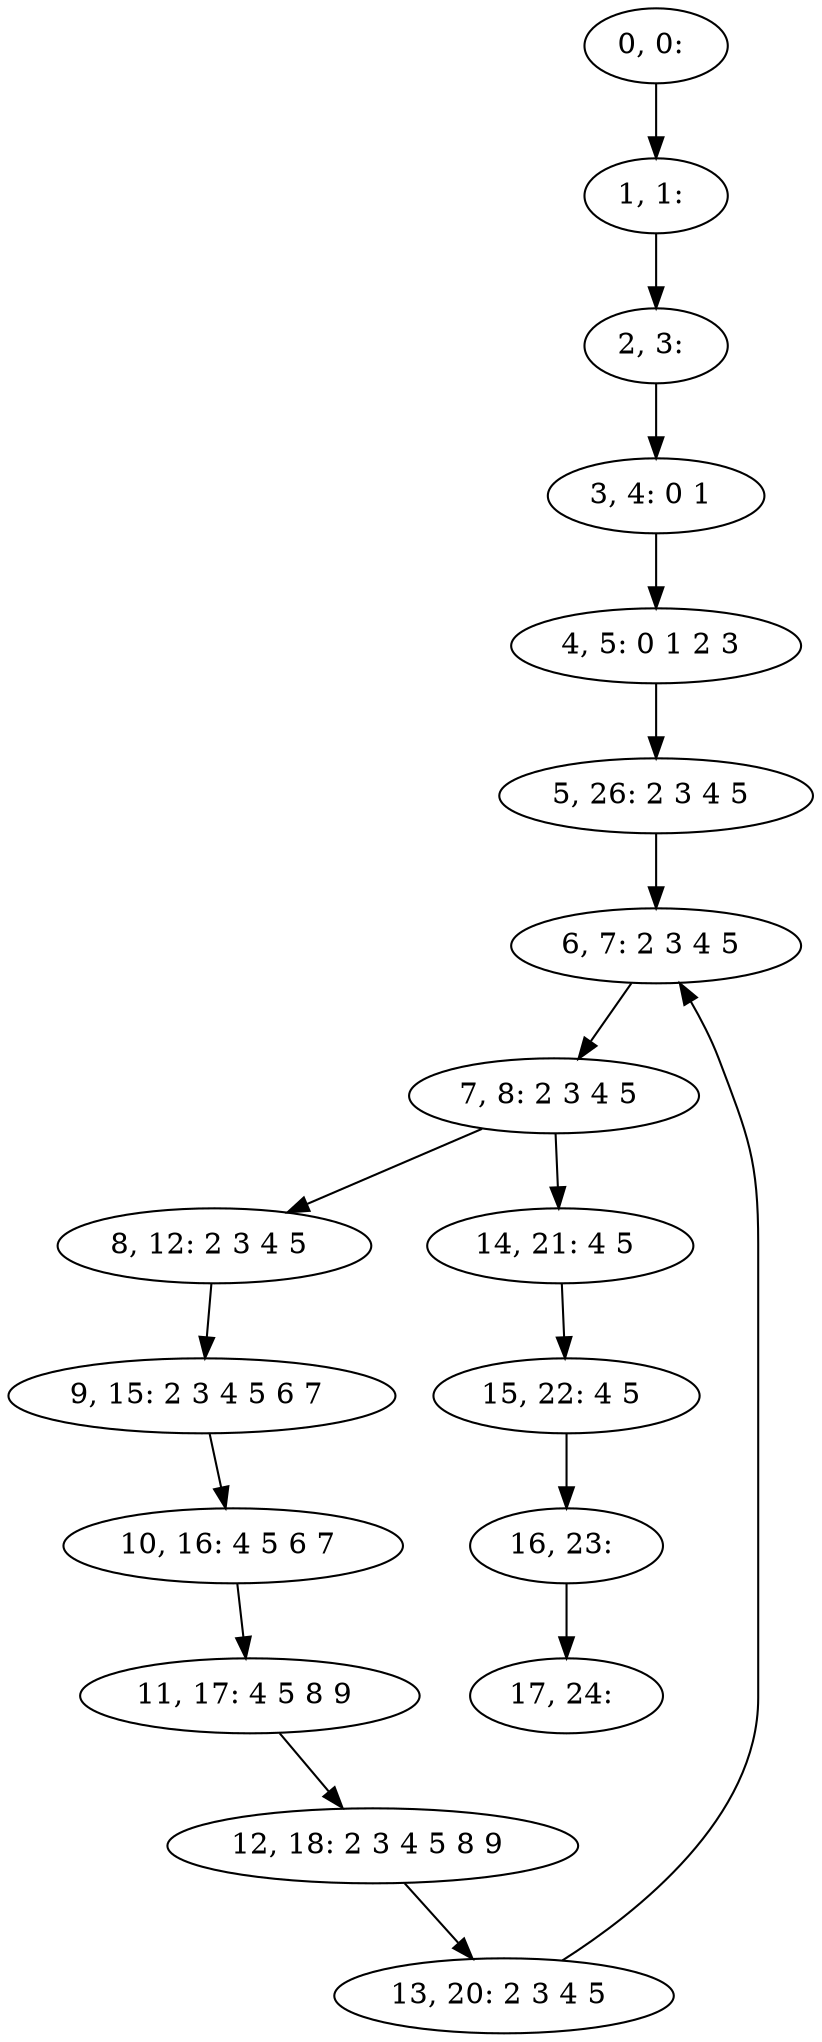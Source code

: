 digraph G {
0[label="0, 0: "];
1[label="1, 1: "];
2[label="2, 3: "];
3[label="3, 4: 0 1 "];
4[label="4, 5: 0 1 2 3 "];
5[label="5, 26: 2 3 4 5 "];
6[label="6, 7: 2 3 4 5 "];
7[label="7, 8: 2 3 4 5 "];
8[label="8, 12: 2 3 4 5 "];
9[label="9, 15: 2 3 4 5 6 7 "];
10[label="10, 16: 4 5 6 7 "];
11[label="11, 17: 4 5 8 9 "];
12[label="12, 18: 2 3 4 5 8 9 "];
13[label="13, 20: 2 3 4 5 "];
14[label="14, 21: 4 5 "];
15[label="15, 22: 4 5 "];
16[label="16, 23: "];
17[label="17, 24: "];
0->1 ;
1->2 ;
2->3 ;
3->4 ;
4->5 ;
5->6 ;
6->7 ;
7->8 ;
7->14 ;
8->9 ;
9->10 ;
10->11 ;
11->12 ;
12->13 ;
13->6 ;
14->15 ;
15->16 ;
16->17 ;
}
